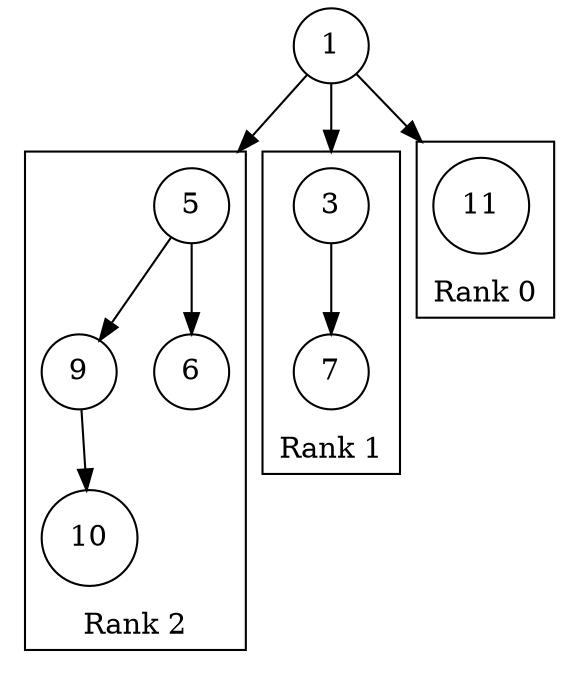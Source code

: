 digraph simple {
    compound=true
    node  [shape=circle]
    graph [ordering=out]


    1

    1 -> 5[lhead=cluster_2]
    subgraph cluster_2 {
        labelloc=b
        label="Rank 2"
        5 -> 9
        9 -> 10
        5 -> 6
	}


    1 -> 3[lhead=cluster_3]
    subgraph cluster_3 {
        labelloc=b
        label="Rank 1"
        3 -> 7
	}

    1 -> 11[lhead=cluster_4]
    subgraph cluster_4 {
        labelloc=b
        label="Rank 0"
        11
	}
}
